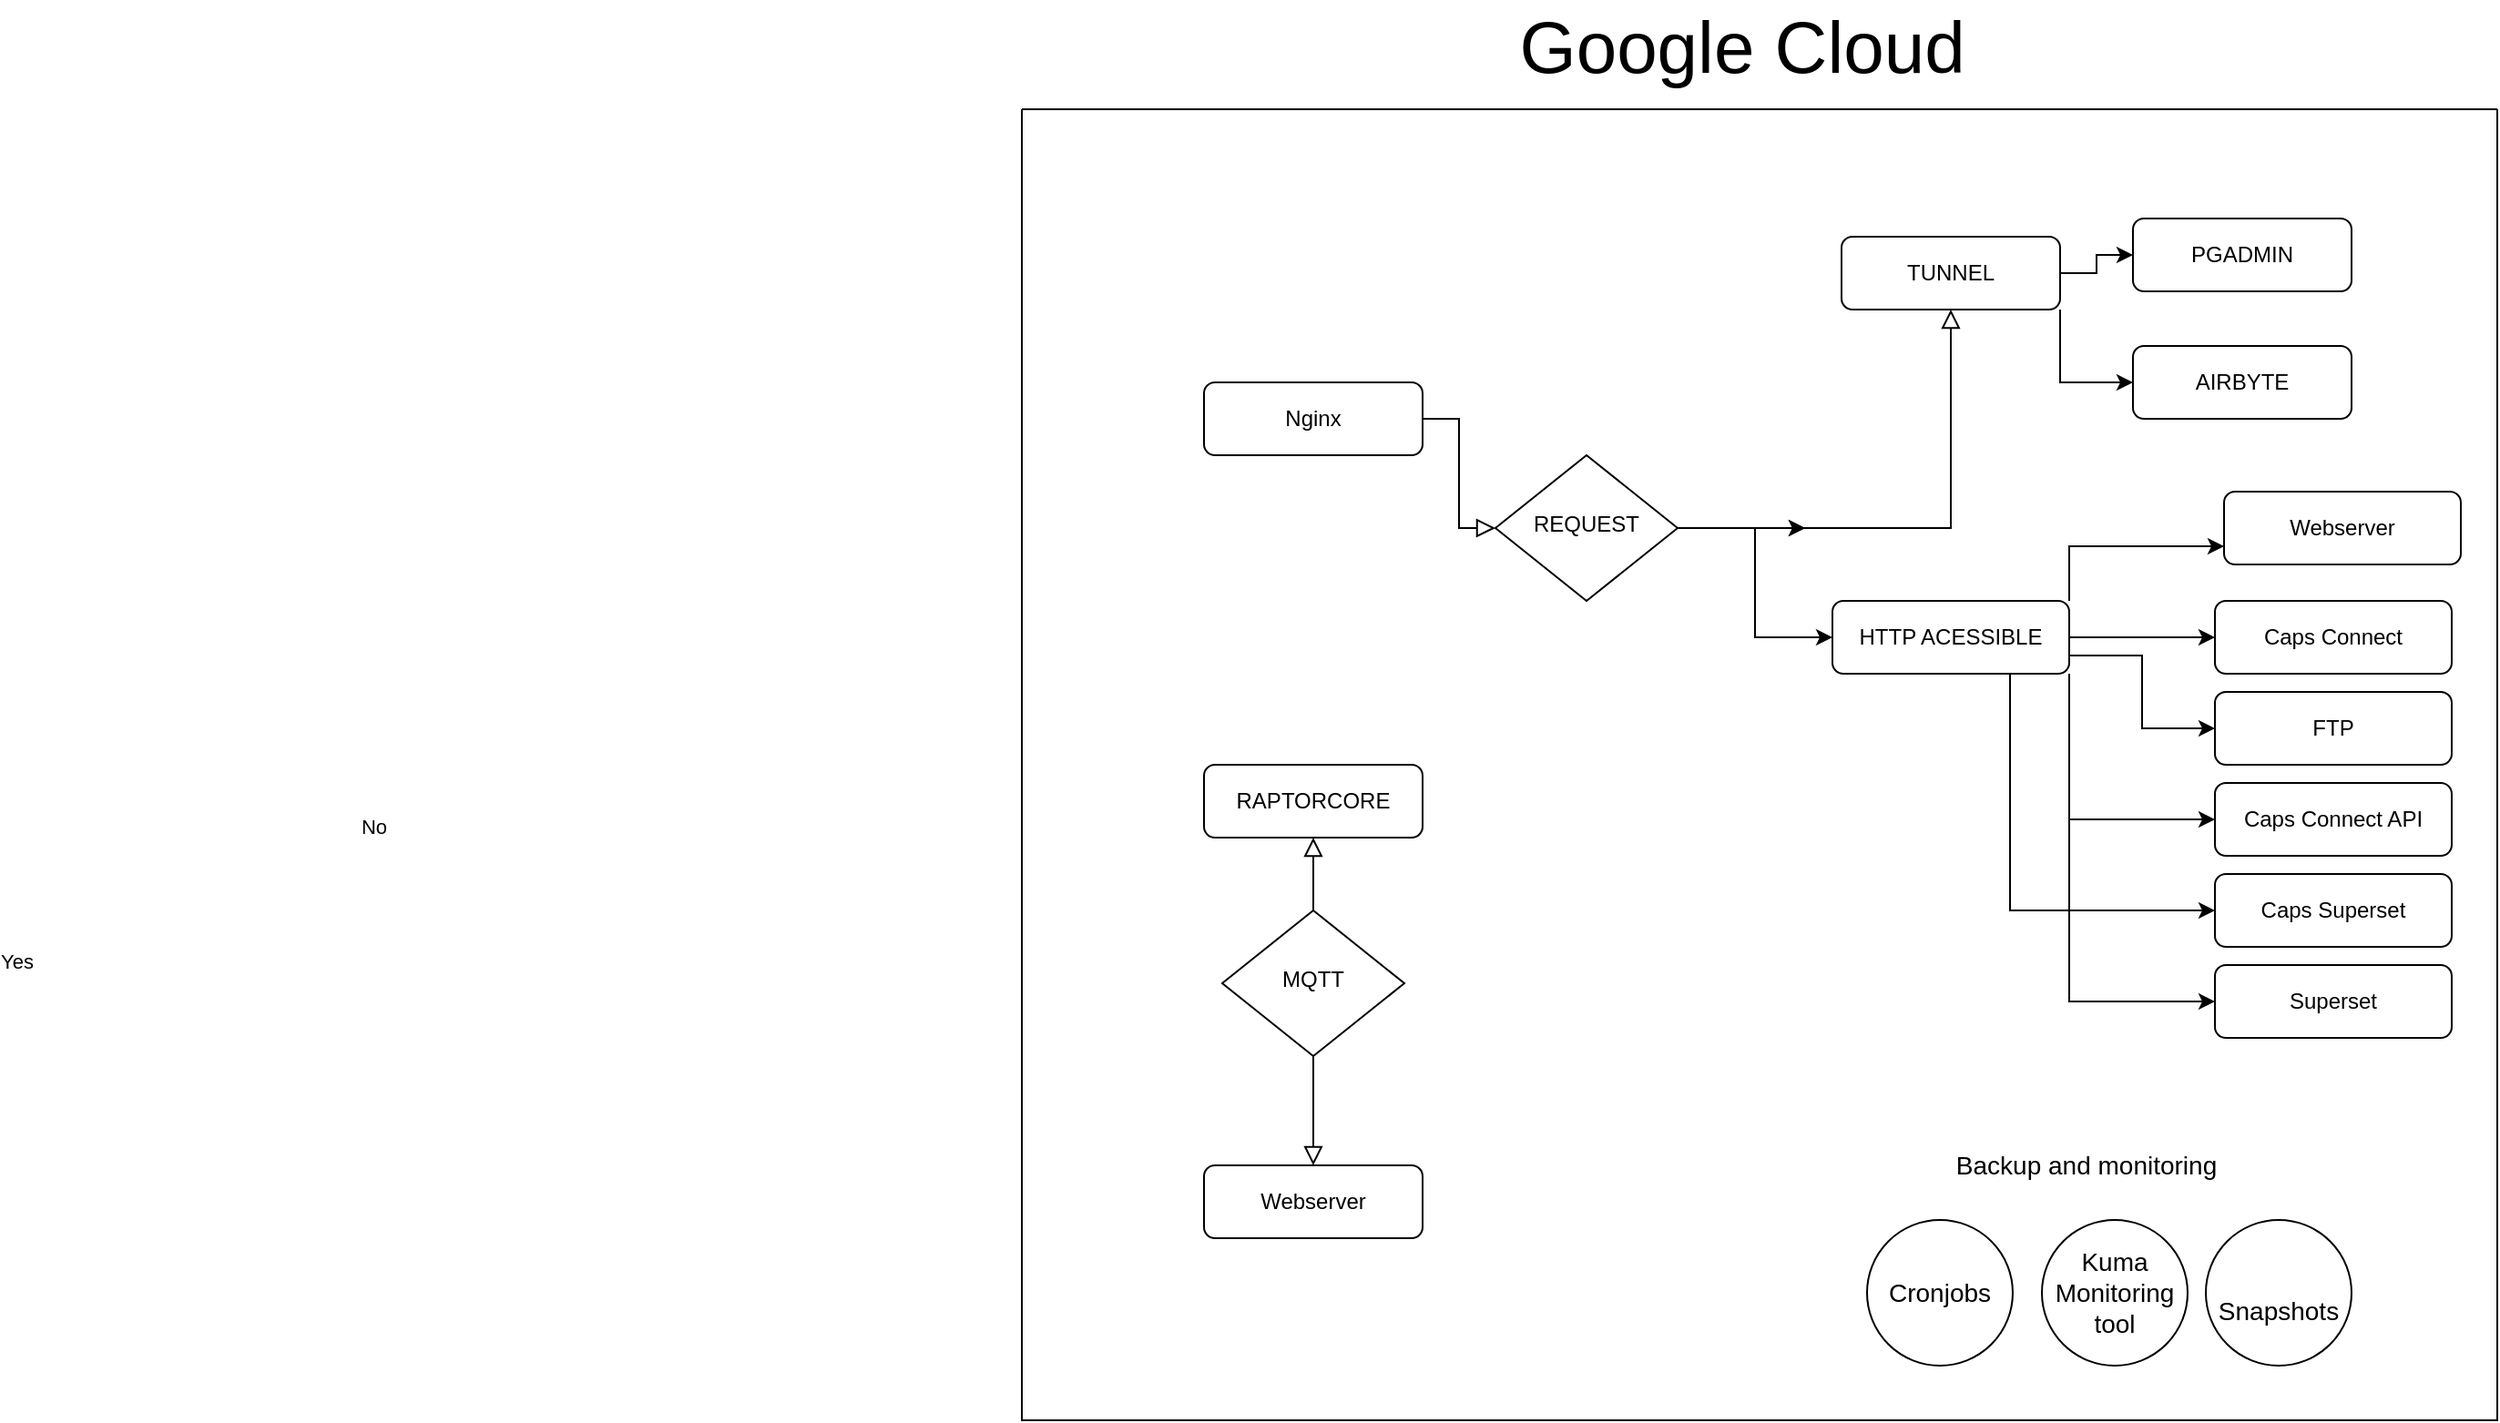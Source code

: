 <mxfile version="17.4.6" type="github">
  <diagram id="C5RBs43oDa-KdzZeNtuy" name="Page-1">
    <mxGraphModel dx="1966" dy="1975" grid="1" gridSize="10" guides="1" tooltips="1" connect="1" arrows="1" fold="1" page="1" pageScale="1" pageWidth="827" pageHeight="1169" math="0" shadow="0">
      <root>
        <mxCell id="WIyWlLk6GJQsqaUBKTNV-0" />
        <mxCell id="WIyWlLk6GJQsqaUBKTNV-1" parent="WIyWlLk6GJQsqaUBKTNV-0" />
        <mxCell id="WIyWlLk6GJQsqaUBKTNV-2" value="" style="rounded=0;html=1;jettySize=auto;orthogonalLoop=1;fontSize=11;endArrow=block;endFill=0;endSize=8;strokeWidth=1;shadow=0;labelBackgroundColor=none;edgeStyle=orthogonalEdgeStyle;" parent="WIyWlLk6GJQsqaUBKTNV-1" source="WIyWlLk6GJQsqaUBKTNV-3" target="WIyWlLk6GJQsqaUBKTNV-6" edge="1">
          <mxGeometry relative="1" as="geometry" />
        </mxCell>
        <mxCell id="WIyWlLk6GJQsqaUBKTNV-3" value="Nginx" style="rounded=1;whiteSpace=wrap;html=1;fontSize=12;glass=0;strokeWidth=1;shadow=0;" parent="WIyWlLk6GJQsqaUBKTNV-1" vertex="1">
          <mxGeometry x="10" y="100" width="120" height="40" as="geometry" />
        </mxCell>
        <mxCell id="WIyWlLk6GJQsqaUBKTNV-5" value="" style="edgeStyle=orthogonalEdgeStyle;rounded=0;html=1;jettySize=auto;orthogonalLoop=1;fontSize=11;endArrow=block;endFill=0;endSize=8;strokeWidth=1;shadow=0;labelBackgroundColor=none;" parent="WIyWlLk6GJQsqaUBKTNV-1" source="WIyWlLk6GJQsqaUBKTNV-6" target="WIyWlLk6GJQsqaUBKTNV-7" edge="1">
          <mxGeometry y="10" relative="1" as="geometry">
            <mxPoint as="offset" />
          </mxGeometry>
        </mxCell>
        <mxCell id="5RgYrHhlgt2GvJAkm6Mv-10" value="" style="edgeStyle=orthogonalEdgeStyle;rounded=0;orthogonalLoop=1;jettySize=auto;html=1;" edge="1" parent="WIyWlLk6GJQsqaUBKTNV-1" source="WIyWlLk6GJQsqaUBKTNV-6">
          <mxGeometry relative="1" as="geometry">
            <mxPoint x="340" y="180" as="targetPoint" />
          </mxGeometry>
        </mxCell>
        <mxCell id="5RgYrHhlgt2GvJAkm6Mv-12" value="" style="edgeStyle=orthogonalEdgeStyle;rounded=0;orthogonalLoop=1;jettySize=auto;html=1;" edge="1" parent="WIyWlLk6GJQsqaUBKTNV-1" source="WIyWlLk6GJQsqaUBKTNV-6">
          <mxGeometry relative="1" as="geometry">
            <mxPoint x="340" y="180" as="targetPoint" />
          </mxGeometry>
        </mxCell>
        <mxCell id="5RgYrHhlgt2GvJAkm6Mv-15" style="edgeStyle=orthogonalEdgeStyle;rounded=0;orthogonalLoop=1;jettySize=auto;html=1;" edge="1" parent="WIyWlLk6GJQsqaUBKTNV-1" source="WIyWlLk6GJQsqaUBKTNV-6" target="5RgYrHhlgt2GvJAkm6Mv-14">
          <mxGeometry relative="1" as="geometry" />
        </mxCell>
        <mxCell id="WIyWlLk6GJQsqaUBKTNV-6" value="REQUEST" style="rhombus;whiteSpace=wrap;html=1;shadow=0;fontFamily=Helvetica;fontSize=12;align=center;strokeWidth=1;spacing=6;spacingTop=-4;" parent="WIyWlLk6GJQsqaUBKTNV-1" vertex="1">
          <mxGeometry x="170" y="140" width="100" height="80" as="geometry" />
        </mxCell>
        <mxCell id="5RgYrHhlgt2GvJAkm6Mv-5" value="" style="edgeStyle=orthogonalEdgeStyle;rounded=0;orthogonalLoop=1;jettySize=auto;html=1;entryX=0;entryY=0.5;entryDx=0;entryDy=0;entryPerimeter=0;" edge="1" parent="WIyWlLk6GJQsqaUBKTNV-1" source="WIyWlLk6GJQsqaUBKTNV-7" target="5RgYrHhlgt2GvJAkm6Mv-4">
          <mxGeometry relative="1" as="geometry" />
        </mxCell>
        <mxCell id="5RgYrHhlgt2GvJAkm6Mv-8" style="edgeStyle=orthogonalEdgeStyle;rounded=0;orthogonalLoop=1;jettySize=auto;html=1;exitX=1;exitY=1;exitDx=0;exitDy=0;entryX=0;entryY=0.5;entryDx=0;entryDy=0;" edge="1" parent="WIyWlLk6GJQsqaUBKTNV-1" source="WIyWlLk6GJQsqaUBKTNV-7" target="5RgYrHhlgt2GvJAkm6Mv-6">
          <mxGeometry relative="1" as="geometry" />
        </mxCell>
        <mxCell id="WIyWlLk6GJQsqaUBKTNV-7" value="TUNNEL" style="rounded=1;whiteSpace=wrap;html=1;fontSize=12;glass=0;strokeWidth=1;shadow=0;" parent="WIyWlLk6GJQsqaUBKTNV-1" vertex="1">
          <mxGeometry x="360" y="20" width="120" height="40" as="geometry" />
        </mxCell>
        <mxCell id="WIyWlLk6GJQsqaUBKTNV-8" value="No" style="rounded=0;html=1;jettySize=auto;orthogonalLoop=1;fontSize=11;endArrow=block;endFill=0;endSize=8;strokeWidth=1;shadow=0;labelBackgroundColor=none;edgeStyle=orthogonalEdgeStyle;" parent="WIyWlLk6GJQsqaUBKTNV-1" source="WIyWlLk6GJQsqaUBKTNV-10" target="WIyWlLk6GJQsqaUBKTNV-11" edge="1">
          <mxGeometry x="1" y="446" relative="1" as="geometry">
            <mxPoint x="-70" y="-6" as="offset" />
          </mxGeometry>
        </mxCell>
        <mxCell id="WIyWlLk6GJQsqaUBKTNV-9" value="Yes" style="edgeStyle=orthogonalEdgeStyle;rounded=0;html=1;jettySize=auto;orthogonalLoop=1;fontSize=11;endArrow=block;endFill=0;endSize=8;strokeWidth=1;shadow=0;labelBackgroundColor=none;" parent="WIyWlLk6GJQsqaUBKTNV-1" source="WIyWlLk6GJQsqaUBKTNV-10" target="WIyWlLk6GJQsqaUBKTNV-12" edge="1">
          <mxGeometry x="-1" y="-492" relative="1" as="geometry">
            <mxPoint x="-220" y="-52" as="offset" />
          </mxGeometry>
        </mxCell>
        <mxCell id="WIyWlLk6GJQsqaUBKTNV-10" value="MQTT" style="rhombus;whiteSpace=wrap;html=1;shadow=0;fontFamily=Helvetica;fontSize=12;align=center;strokeWidth=1;spacing=6;spacingTop=-4;" parent="WIyWlLk6GJQsqaUBKTNV-1" vertex="1">
          <mxGeometry x="20" y="390" width="100" height="80" as="geometry" />
        </mxCell>
        <mxCell id="WIyWlLk6GJQsqaUBKTNV-11" value="RAPTORCORE" style="rounded=1;whiteSpace=wrap;html=1;fontSize=12;glass=0;strokeWidth=1;shadow=0;" parent="WIyWlLk6GJQsqaUBKTNV-1" vertex="1">
          <mxGeometry x="10" y="310" width="120" height="40" as="geometry" />
        </mxCell>
        <mxCell id="WIyWlLk6GJQsqaUBKTNV-12" value="Webserver" style="rounded=1;whiteSpace=wrap;html=1;fontSize=12;glass=0;strokeWidth=1;shadow=0;" parent="WIyWlLk6GJQsqaUBKTNV-1" vertex="1">
          <mxGeometry x="10" y="530" width="120" height="40" as="geometry" />
        </mxCell>
        <mxCell id="5RgYrHhlgt2GvJAkm6Mv-4" value="PGADMIN" style="rounded=1;whiteSpace=wrap;html=1;fontSize=12;glass=0;strokeWidth=1;shadow=0;" vertex="1" parent="WIyWlLk6GJQsqaUBKTNV-1">
          <mxGeometry x="520" y="10" width="120" height="40" as="geometry" />
        </mxCell>
        <mxCell id="5RgYrHhlgt2GvJAkm6Mv-6" value="AIRBYTE" style="rounded=1;whiteSpace=wrap;html=1;fontSize=12;glass=0;strokeWidth=1;shadow=0;" vertex="1" parent="WIyWlLk6GJQsqaUBKTNV-1">
          <mxGeometry x="520" y="80" width="120" height="40" as="geometry" />
        </mxCell>
        <mxCell id="5RgYrHhlgt2GvJAkm6Mv-17" value="" style="edgeStyle=orthogonalEdgeStyle;rounded=0;orthogonalLoop=1;jettySize=auto;html=1;" edge="1" parent="WIyWlLk6GJQsqaUBKTNV-1" source="5RgYrHhlgt2GvJAkm6Mv-14" target="5RgYrHhlgt2GvJAkm6Mv-16">
          <mxGeometry relative="1" as="geometry" />
        </mxCell>
        <mxCell id="5RgYrHhlgt2GvJAkm6Mv-24" style="edgeStyle=orthogonalEdgeStyle;rounded=0;orthogonalLoop=1;jettySize=auto;html=1;exitX=1;exitY=1;exitDx=0;exitDy=0;entryX=0;entryY=0.5;entryDx=0;entryDy=0;" edge="1" parent="WIyWlLk6GJQsqaUBKTNV-1" source="5RgYrHhlgt2GvJAkm6Mv-14" target="5RgYrHhlgt2GvJAkm6Mv-18">
          <mxGeometry relative="1" as="geometry" />
        </mxCell>
        <mxCell id="5RgYrHhlgt2GvJAkm6Mv-25" style="edgeStyle=orthogonalEdgeStyle;rounded=0;orthogonalLoop=1;jettySize=auto;html=1;exitX=0.75;exitY=1;exitDx=0;exitDy=0;entryX=0;entryY=0.5;entryDx=0;entryDy=0;" edge="1" parent="WIyWlLk6GJQsqaUBKTNV-1" source="5RgYrHhlgt2GvJAkm6Mv-14" target="5RgYrHhlgt2GvJAkm6Mv-20">
          <mxGeometry relative="1" as="geometry" />
        </mxCell>
        <mxCell id="5RgYrHhlgt2GvJAkm6Mv-26" style="edgeStyle=orthogonalEdgeStyle;rounded=0;orthogonalLoop=1;jettySize=auto;html=1;exitX=1;exitY=0.75;exitDx=0;exitDy=0;entryX=0;entryY=0.5;entryDx=0;entryDy=0;" edge="1" parent="WIyWlLk6GJQsqaUBKTNV-1" source="5RgYrHhlgt2GvJAkm6Mv-14" target="5RgYrHhlgt2GvJAkm6Mv-21">
          <mxGeometry relative="1" as="geometry" />
        </mxCell>
        <mxCell id="5RgYrHhlgt2GvJAkm6Mv-28" style="edgeStyle=orthogonalEdgeStyle;rounded=0;orthogonalLoop=1;jettySize=auto;html=1;exitX=1;exitY=0;exitDx=0;exitDy=0;entryX=0;entryY=0.75;entryDx=0;entryDy=0;" edge="1" parent="WIyWlLk6GJQsqaUBKTNV-1" source="5RgYrHhlgt2GvJAkm6Mv-14" target="5RgYrHhlgt2GvJAkm6Mv-23">
          <mxGeometry relative="1" as="geometry" />
        </mxCell>
        <mxCell id="5RgYrHhlgt2GvJAkm6Mv-29" style="edgeStyle=orthogonalEdgeStyle;rounded=0;orthogonalLoop=1;jettySize=auto;html=1;exitX=1;exitY=1;exitDx=0;exitDy=0;entryX=0;entryY=0.5;entryDx=0;entryDy=0;" edge="1" parent="WIyWlLk6GJQsqaUBKTNV-1" source="5RgYrHhlgt2GvJAkm6Mv-14" target="5RgYrHhlgt2GvJAkm6Mv-22">
          <mxGeometry relative="1" as="geometry" />
        </mxCell>
        <mxCell id="5RgYrHhlgt2GvJAkm6Mv-14" value="HTTP ACESSIBLE" style="rounded=1;whiteSpace=wrap;html=1;" vertex="1" parent="WIyWlLk6GJQsqaUBKTNV-1">
          <mxGeometry x="355" y="220" width="130" height="40" as="geometry" />
        </mxCell>
        <mxCell id="5RgYrHhlgt2GvJAkm6Mv-16" value="Caps Connect" style="rounded=1;whiteSpace=wrap;html=1;" vertex="1" parent="WIyWlLk6GJQsqaUBKTNV-1">
          <mxGeometry x="565" y="220" width="130" height="40" as="geometry" />
        </mxCell>
        <mxCell id="5RgYrHhlgt2GvJAkm6Mv-18" value="Caps Connect API" style="rounded=1;whiteSpace=wrap;html=1;" vertex="1" parent="WIyWlLk6GJQsqaUBKTNV-1">
          <mxGeometry x="565" y="320" width="130" height="40" as="geometry" />
        </mxCell>
        <mxCell id="5RgYrHhlgt2GvJAkm6Mv-20" value="Caps Superset" style="rounded=1;whiteSpace=wrap;html=1;" vertex="1" parent="WIyWlLk6GJQsqaUBKTNV-1">
          <mxGeometry x="565" y="370" width="130" height="40" as="geometry" />
        </mxCell>
        <mxCell id="5RgYrHhlgt2GvJAkm6Mv-21" value="FTP" style="rounded=1;whiteSpace=wrap;html=1;" vertex="1" parent="WIyWlLk6GJQsqaUBKTNV-1">
          <mxGeometry x="565" y="270" width="130" height="40" as="geometry" />
        </mxCell>
        <mxCell id="5RgYrHhlgt2GvJAkm6Mv-22" value="Superset" style="rounded=1;whiteSpace=wrap;html=1;" vertex="1" parent="WIyWlLk6GJQsqaUBKTNV-1">
          <mxGeometry x="565" y="420" width="130" height="40" as="geometry" />
        </mxCell>
        <mxCell id="5RgYrHhlgt2GvJAkm6Mv-23" value="Webserver" style="rounded=1;whiteSpace=wrap;html=1;" vertex="1" parent="WIyWlLk6GJQsqaUBKTNV-1">
          <mxGeometry x="570" y="160" width="130" height="40" as="geometry" />
        </mxCell>
        <mxCell id="5RgYrHhlgt2GvJAkm6Mv-30" value="" style="swimlane;startSize=0;" vertex="1" parent="WIyWlLk6GJQsqaUBKTNV-1">
          <mxGeometry x="-90" y="-50" width="810" height="720" as="geometry" />
        </mxCell>
        <mxCell id="5RgYrHhlgt2GvJAkm6Mv-32" value="&lt;font style=&quot;font-size: 14px&quot;&gt;Snapshots&lt;/font&gt;" style="ellipse;whiteSpace=wrap;html=1;aspect=fixed;fontSize=40;" vertex="1" parent="5RgYrHhlgt2GvJAkm6Mv-30">
          <mxGeometry x="650" y="610" width="80" height="80" as="geometry" />
        </mxCell>
        <mxCell id="5RgYrHhlgt2GvJAkm6Mv-33" value="Kuma Monitoring tool" style="ellipse;whiteSpace=wrap;html=1;aspect=fixed;fontSize=14;" vertex="1" parent="5RgYrHhlgt2GvJAkm6Mv-30">
          <mxGeometry x="560" y="610" width="80" height="80" as="geometry" />
        </mxCell>
        <mxCell id="5RgYrHhlgt2GvJAkm6Mv-34" value="Cronjobs" style="ellipse;whiteSpace=wrap;html=1;aspect=fixed;fontSize=14;" vertex="1" parent="5RgYrHhlgt2GvJAkm6Mv-30">
          <mxGeometry x="464" y="610" width="80" height="80" as="geometry" />
        </mxCell>
        <mxCell id="5RgYrHhlgt2GvJAkm6Mv-35" value="Backup and monitoring" style="text;html=1;align=center;verticalAlign=middle;resizable=0;points=[];autosize=1;strokeColor=none;fillColor=none;fontSize=14;" vertex="1" parent="5RgYrHhlgt2GvJAkm6Mv-30">
          <mxGeometry x="504" y="570" width="160" height="20" as="geometry" />
        </mxCell>
        <mxCell id="5RgYrHhlgt2GvJAkm6Mv-31" value="Google Cloud" style="text;html=1;align=center;verticalAlign=middle;resizable=0;points=[];autosize=1;fontSize=40;" vertex="1" parent="WIyWlLk6GJQsqaUBKTNV-1">
          <mxGeometry x="175" y="-110" width="260" height="50" as="geometry" />
        </mxCell>
      </root>
    </mxGraphModel>
  </diagram>
</mxfile>
